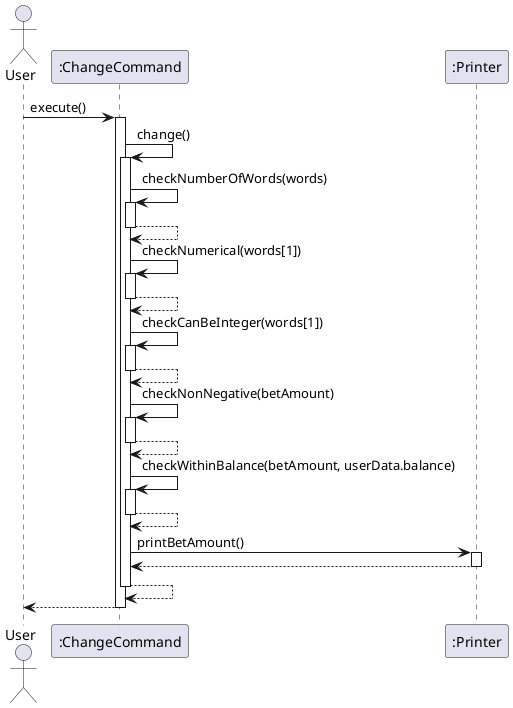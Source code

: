 @startuml
actor User as User
participant ChangeCommand as ":ChangeCommand"
participant Printer as ":Printer"

User -> ChangeCommand: execute()
activate ChangeCommand


ChangeCommand -> ChangeCommand: change()
activate ChangeCommand
ChangeCommand -> ChangeCommand: checkNumberOfWords(words)
activate ChangeCommand
ChangeCommand --> ChangeCommand
deactivate ChangeCommand
ChangeCommand -> ChangeCommand: checkNumerical(words[1])
activate ChangeCommand
ChangeCommand --> ChangeCommand
deactivate ChangeCommand
ChangeCommand -> ChangeCommand: checkCanBeInteger(words[1])
activate ChangeCommand
ChangeCommand --> ChangeCommand
deactivate ChangeCommand
ChangeCommand -> ChangeCommand: checkNonNegative(betAmount)
activate ChangeCommand
ChangeCommand --> ChangeCommand
deactivate ChangeCommand
ChangeCommand -> ChangeCommand: checkWithinBalance(betAmount, userData.balance)
activate ChangeCommand
ChangeCommand --> ChangeCommand
deactivate ChangeCommand

ChangeCommand -> Printer: printBetAmount()
activate Printer
Printer --> ChangeCommand
deactivate Printer
ChangeCommand --> ChangeCommand
deactivate ChangeCommand
ChangeCommand --> User
deactivate ChangeCommand
@enduml